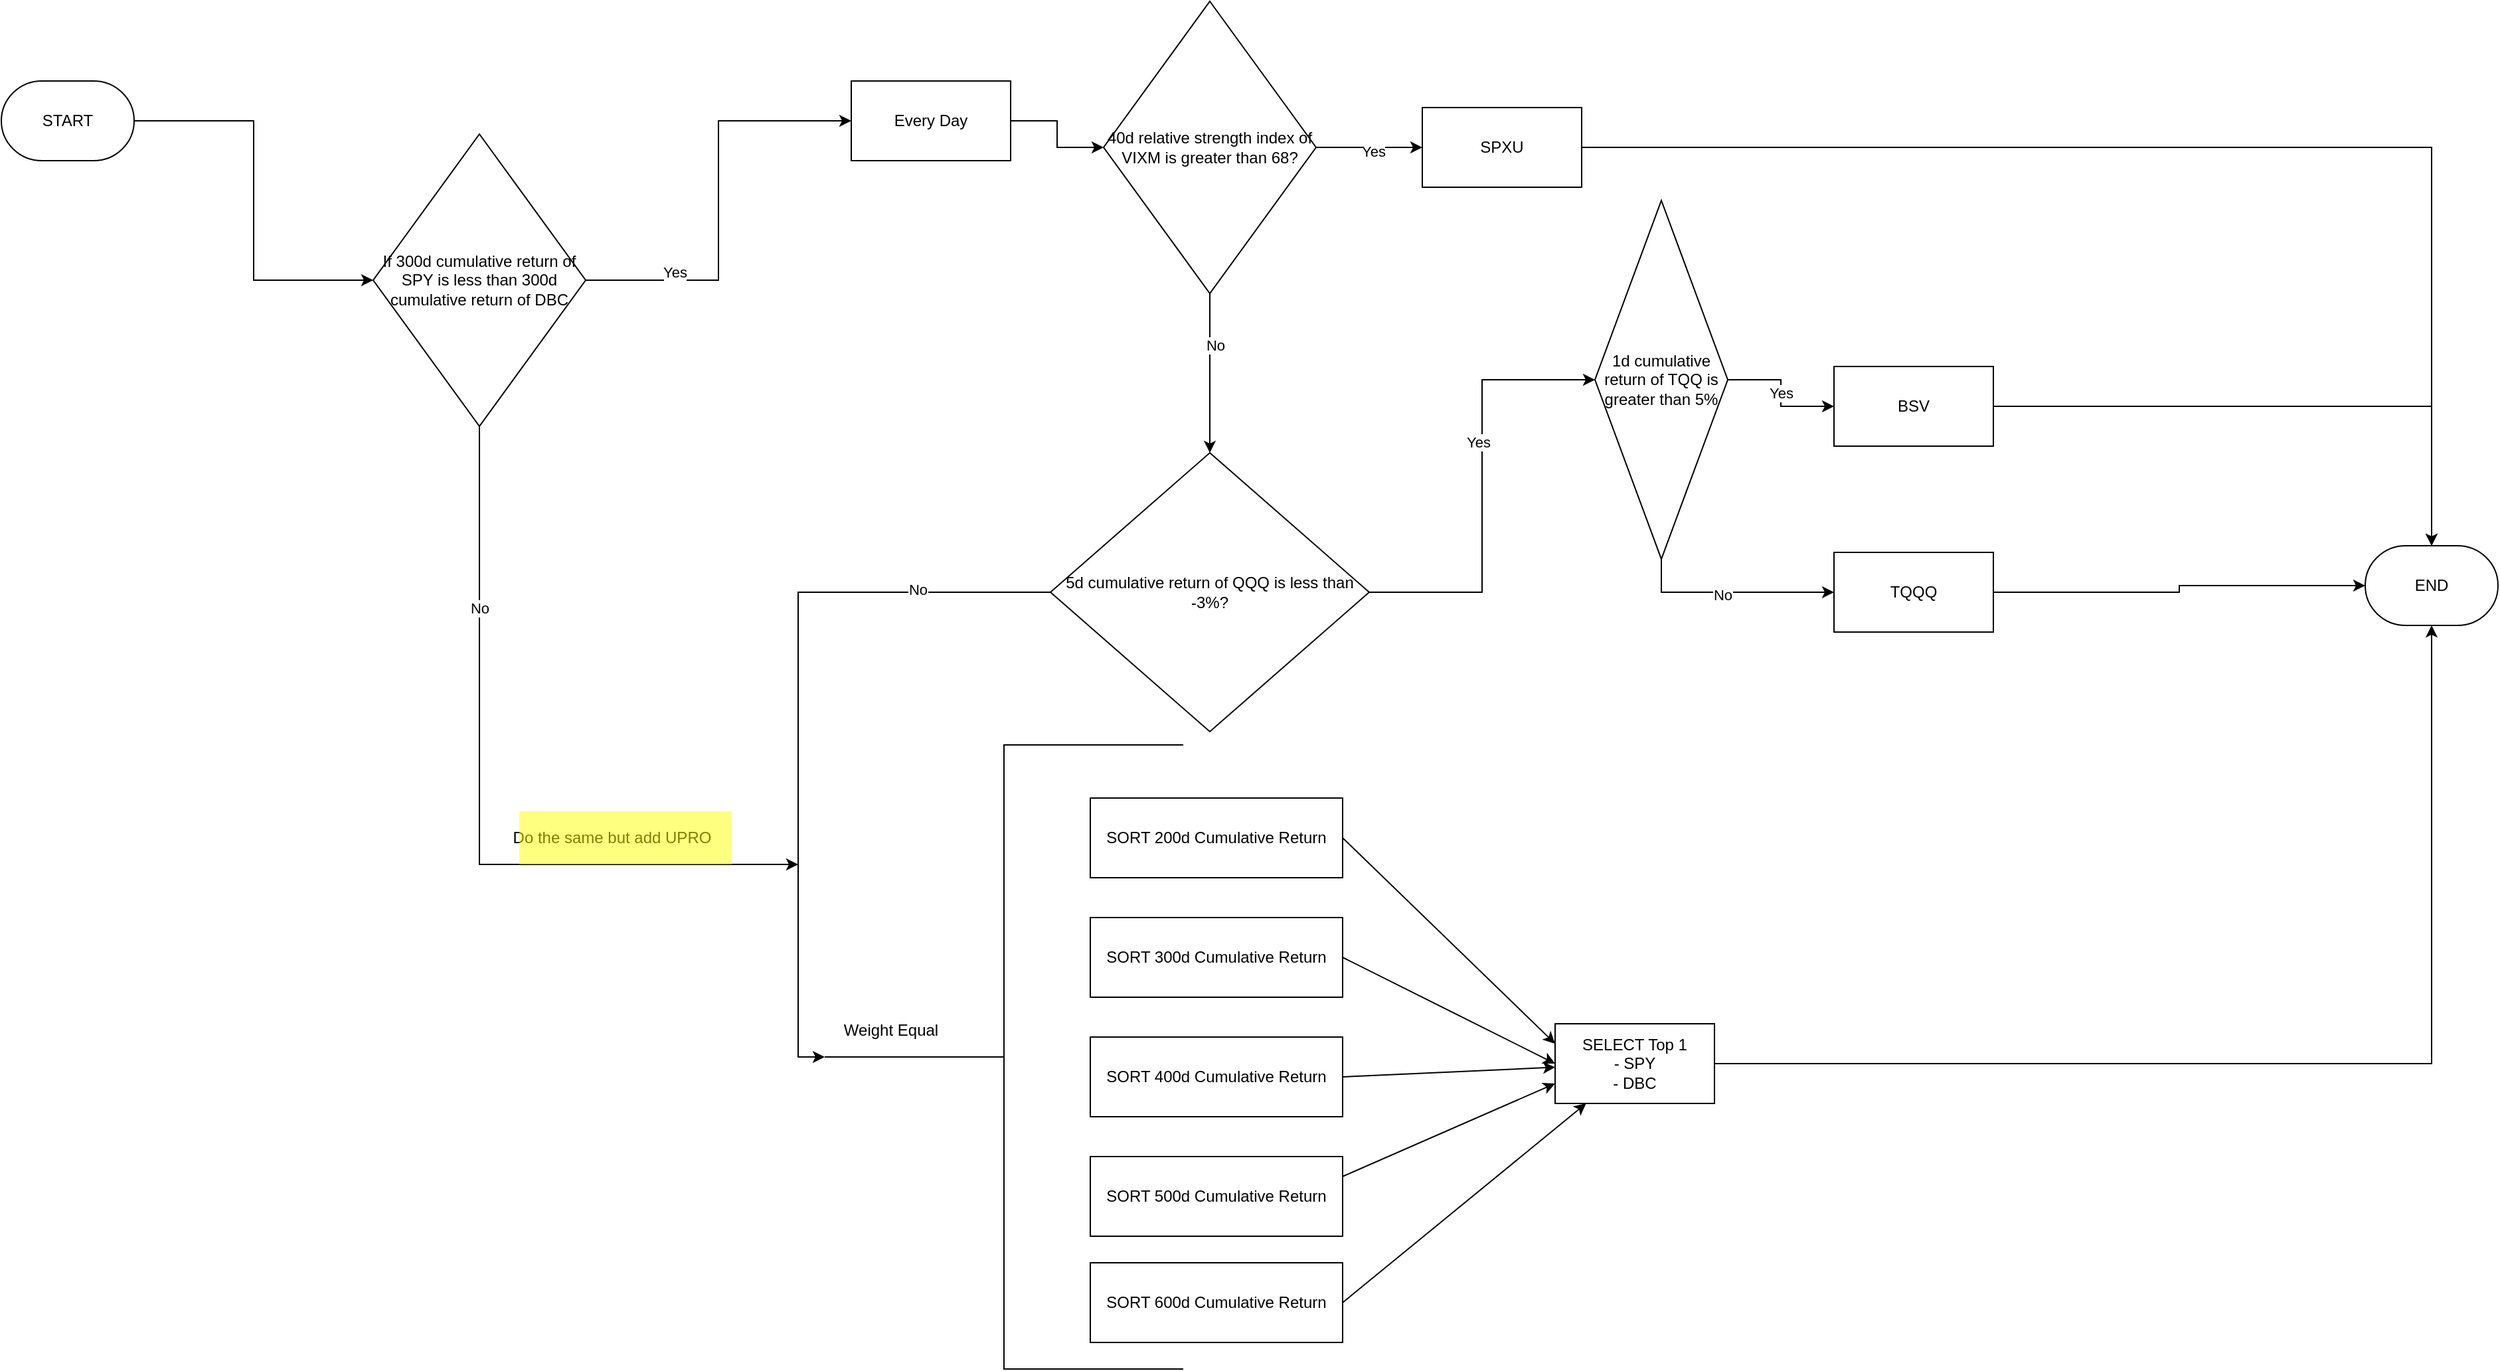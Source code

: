 <mxfile version="20.0.2" type="device" pages="2"><diagram id="fLH_IpeC83MLsAaL1j7f" name="Buy the Dips 3"><mxGraphModel dx="2427" dy="1030" grid="1" gridSize="10" guides="1" tooltips="1" connect="1" arrows="1" fold="1" page="1" pageScale="1" pageWidth="850" pageHeight="1100" math="0" shadow="0"><root><mxCell id="0"/><mxCell id="1" parent="0"/><mxCell id="MIsoDJ6xEyVAMAtbg_kS-3" style="edgeStyle=orthogonalEdgeStyle;rounded=0;orthogonalLoop=1;jettySize=auto;html=1;entryX=0;entryY=0.5;entryDx=0;entryDy=0;" parent="1" source="MIsoDJ6xEyVAMAtbg_kS-1" target="MIsoDJ6xEyVAMAtbg_kS-2" edge="1"><mxGeometry relative="1" as="geometry"/></mxCell><mxCell id="MIsoDJ6xEyVAMAtbg_kS-4" value="Yes" style="edgeLabel;html=1;align=center;verticalAlign=middle;resizable=0;points=[];" parent="MIsoDJ6xEyVAMAtbg_kS-3" vertex="1" connectable="0"><mxGeometry x="0.075" y="-3" relative="1" as="geometry"><mxPoint as="offset"/></mxGeometry></mxCell><mxCell id="MIsoDJ6xEyVAMAtbg_kS-6" style="edgeStyle=orthogonalEdgeStyle;rounded=0;orthogonalLoop=1;jettySize=auto;html=1;entryX=0.5;entryY=0;entryDx=0;entryDy=0;" parent="1" source="MIsoDJ6xEyVAMAtbg_kS-1" target="MIsoDJ6xEyVAMAtbg_kS-5" edge="1"><mxGeometry relative="1" as="geometry"/></mxCell><mxCell id="MIsoDJ6xEyVAMAtbg_kS-7" value="No" style="edgeLabel;html=1;align=center;verticalAlign=middle;resizable=0;points=[];" parent="MIsoDJ6xEyVAMAtbg_kS-6" vertex="1" connectable="0"><mxGeometry x="-0.35" y="4" relative="1" as="geometry"><mxPoint as="offset"/></mxGeometry></mxCell><mxCell id="MIsoDJ6xEyVAMAtbg_kS-1" value="40d relative strength index of VIXM is greater than 68?" style="rhombus;whiteSpace=wrap;html=1;fillColor=none;" parent="1" vertex="1"><mxGeometry x="20" y="10" width="160" height="220" as="geometry"/></mxCell><mxCell id="MIsoDJ6xEyVAMAtbg_kS-42" style="edgeStyle=orthogonalEdgeStyle;rounded=0;orthogonalLoop=1;jettySize=auto;html=1;" parent="1" source="MIsoDJ6xEyVAMAtbg_kS-2" target="MIsoDJ6xEyVAMAtbg_kS-38" edge="1"><mxGeometry relative="1" as="geometry"/></mxCell><mxCell id="MIsoDJ6xEyVAMAtbg_kS-2" value="SPXU" style="rounded=0;whiteSpace=wrap;html=1;fillColor=none;" parent="1" vertex="1"><mxGeometry x="260" y="90" width="120" height="60" as="geometry"/></mxCell><mxCell id="MIsoDJ6xEyVAMAtbg_kS-9" style="edgeStyle=orthogonalEdgeStyle;rounded=0;orthogonalLoop=1;jettySize=auto;html=1;entryX=0;entryY=0.5;entryDx=0;entryDy=0;" parent="1" source="MIsoDJ6xEyVAMAtbg_kS-5" target="MIsoDJ6xEyVAMAtbg_kS-8" edge="1"><mxGeometry relative="1" as="geometry"/></mxCell><mxCell id="MIsoDJ6xEyVAMAtbg_kS-10" value="Yes" style="edgeLabel;html=1;align=center;verticalAlign=middle;resizable=0;points=[];" parent="MIsoDJ6xEyVAMAtbg_kS-9" vertex="1" connectable="0"><mxGeometry x="0.205" y="3" relative="1" as="geometry"><mxPoint y="1" as="offset"/></mxGeometry></mxCell><mxCell id="MIsoDJ6xEyVAMAtbg_kS-32" style="edgeStyle=orthogonalEdgeStyle;rounded=0;orthogonalLoop=1;jettySize=auto;html=1;entryX=0;entryY=0.5;entryDx=0;entryDy=0;entryPerimeter=0;exitX=0;exitY=0.5;exitDx=0;exitDy=0;" parent="1" source="MIsoDJ6xEyVAMAtbg_kS-5" target="MIsoDJ6xEyVAMAtbg_kS-30" edge="1"><mxGeometry relative="1" as="geometry"/></mxCell><mxCell id="MIsoDJ6xEyVAMAtbg_kS-33" value="No" style="edgeLabel;html=1;align=center;verticalAlign=middle;resizable=0;points=[];" parent="MIsoDJ6xEyVAMAtbg_kS-32" vertex="1" connectable="0"><mxGeometry x="-0.643" y="-2" relative="1" as="geometry"><mxPoint as="offset"/></mxGeometry></mxCell><mxCell id="MIsoDJ6xEyVAMAtbg_kS-5" value="5d cumulative return of QQQ is less than -3%?" style="rhombus;whiteSpace=wrap;html=1;fillColor=none;" parent="1" vertex="1"><mxGeometry x="-20" y="350" width="240" height="210" as="geometry"/></mxCell><mxCell id="MIsoDJ6xEyVAMAtbg_kS-12" value="Yes" style="edgeStyle=orthogonalEdgeStyle;rounded=0;orthogonalLoop=1;jettySize=auto;html=1;entryX=0;entryY=0.5;entryDx=0;entryDy=0;" parent="1" source="MIsoDJ6xEyVAMAtbg_kS-8" target="MIsoDJ6xEyVAMAtbg_kS-11" edge="1"><mxGeometry relative="1" as="geometry"/></mxCell><mxCell id="MIsoDJ6xEyVAMAtbg_kS-14" style="edgeStyle=orthogonalEdgeStyle;rounded=0;orthogonalLoop=1;jettySize=auto;html=1;" parent="1" source="MIsoDJ6xEyVAMAtbg_kS-8" target="MIsoDJ6xEyVAMAtbg_kS-13" edge="1"><mxGeometry relative="1" as="geometry"><Array as="points"><mxPoint x="440" y="455"/></Array></mxGeometry></mxCell><mxCell id="MIsoDJ6xEyVAMAtbg_kS-15" value="No" style="edgeLabel;html=1;align=center;verticalAlign=middle;resizable=0;points=[];" parent="MIsoDJ6xEyVAMAtbg_kS-14" vertex="1" connectable="0"><mxGeometry x="-0.088" y="-1" relative="1" as="geometry"><mxPoint y="1" as="offset"/></mxGeometry></mxCell><mxCell id="MIsoDJ6xEyVAMAtbg_kS-8" value="1d cumulative return of TQQ is greater than 5%" style="rhombus;whiteSpace=wrap;html=1;fillColor=none;" parent="1" vertex="1"><mxGeometry x="390" y="160" width="100" height="270" as="geometry"/></mxCell><mxCell id="MIsoDJ6xEyVAMAtbg_kS-39" style="edgeStyle=orthogonalEdgeStyle;rounded=0;orthogonalLoop=1;jettySize=auto;html=1;" parent="1" source="MIsoDJ6xEyVAMAtbg_kS-11" target="MIsoDJ6xEyVAMAtbg_kS-38" edge="1"><mxGeometry relative="1" as="geometry"/></mxCell><mxCell id="MIsoDJ6xEyVAMAtbg_kS-11" value="BSV" style="rounded=0;whiteSpace=wrap;html=1;fillColor=none;" parent="1" vertex="1"><mxGeometry x="570" y="285" width="120" height="60" as="geometry"/></mxCell><mxCell id="MIsoDJ6xEyVAMAtbg_kS-40" style="edgeStyle=orthogonalEdgeStyle;rounded=0;orthogonalLoop=1;jettySize=auto;html=1;" parent="1" source="MIsoDJ6xEyVAMAtbg_kS-13" target="MIsoDJ6xEyVAMAtbg_kS-38" edge="1"><mxGeometry relative="1" as="geometry"/></mxCell><mxCell id="MIsoDJ6xEyVAMAtbg_kS-13" value="TQQQ" style="rounded=0;whiteSpace=wrap;html=1;fillColor=none;" parent="1" vertex="1"><mxGeometry x="570" y="425" width="120" height="60" as="geometry"/></mxCell><mxCell id="MIsoDJ6xEyVAMAtbg_kS-25" style="rounded=0;orthogonalLoop=1;jettySize=auto;html=1;entryX=0;entryY=0.25;entryDx=0;entryDy=0;exitX=1;exitY=0.5;exitDx=0;exitDy=0;" parent="1" source="MIsoDJ6xEyVAMAtbg_kS-18" target="MIsoDJ6xEyVAMAtbg_kS-24" edge="1"><mxGeometry relative="1" as="geometry"/></mxCell><mxCell id="MIsoDJ6xEyVAMAtbg_kS-18" value="SORT 200d Cumulative Return" style="rounded=0;whiteSpace=wrap;html=1;fillColor=none;" parent="1" vertex="1"><mxGeometry x="10" y="610" width="190" height="60" as="geometry"/></mxCell><mxCell id="MIsoDJ6xEyVAMAtbg_kS-26" style="edgeStyle=none;rounded=0;orthogonalLoop=1;jettySize=auto;html=1;entryX=0;entryY=0.5;entryDx=0;entryDy=0;exitX=1;exitY=0.5;exitDx=0;exitDy=0;" parent="1" source="MIsoDJ6xEyVAMAtbg_kS-19" target="MIsoDJ6xEyVAMAtbg_kS-24" edge="1"><mxGeometry relative="1" as="geometry"/></mxCell><mxCell id="MIsoDJ6xEyVAMAtbg_kS-19" value="SORT 300d Cumulative Return" style="rounded=0;whiteSpace=wrap;html=1;fillColor=none;" parent="1" vertex="1"><mxGeometry x="10" y="700" width="190" height="60" as="geometry"/></mxCell><mxCell id="MIsoDJ6xEyVAMAtbg_kS-27" style="edgeStyle=none;rounded=0;orthogonalLoop=1;jettySize=auto;html=1;exitX=1;exitY=0.5;exitDx=0;exitDy=0;" parent="1" source="MIsoDJ6xEyVAMAtbg_kS-20" target="MIsoDJ6xEyVAMAtbg_kS-24" edge="1"><mxGeometry relative="1" as="geometry"/></mxCell><mxCell id="MIsoDJ6xEyVAMAtbg_kS-20" value="SORT 400d Cumulative Return" style="rounded=0;whiteSpace=wrap;html=1;fillColor=none;" parent="1" vertex="1"><mxGeometry x="10" y="790" width="190" height="60" as="geometry"/></mxCell><mxCell id="MIsoDJ6xEyVAMAtbg_kS-28" style="edgeStyle=none;rounded=0;orthogonalLoop=1;jettySize=auto;html=1;entryX=0;entryY=0.75;entryDx=0;entryDy=0;exitX=1;exitY=0.25;exitDx=0;exitDy=0;" parent="1" source="MIsoDJ6xEyVAMAtbg_kS-21" target="MIsoDJ6xEyVAMAtbg_kS-24" edge="1"><mxGeometry relative="1" as="geometry"/></mxCell><mxCell id="MIsoDJ6xEyVAMAtbg_kS-21" value="SORT 500d Cumulative Return" style="rounded=0;whiteSpace=wrap;html=1;fillColor=none;" parent="1" vertex="1"><mxGeometry x="10" y="880" width="190" height="60" as="geometry"/></mxCell><mxCell id="MIsoDJ6xEyVAMAtbg_kS-29" style="edgeStyle=none;rounded=0;orthogonalLoop=1;jettySize=auto;html=1;exitX=1;exitY=0.5;exitDx=0;exitDy=0;" parent="1" source="MIsoDJ6xEyVAMAtbg_kS-22" target="MIsoDJ6xEyVAMAtbg_kS-24" edge="1"><mxGeometry relative="1" as="geometry"/></mxCell><mxCell id="MIsoDJ6xEyVAMAtbg_kS-22" value="SORT 600d Cumulative Return" style="rounded=0;whiteSpace=wrap;html=1;fillColor=none;" parent="1" vertex="1"><mxGeometry x="10" y="960" width="190" height="60" as="geometry"/></mxCell><mxCell id="MIsoDJ6xEyVAMAtbg_kS-23" style="edgeStyle=orthogonalEdgeStyle;rounded=0;orthogonalLoop=1;jettySize=auto;html=1;exitX=0.5;exitY=1;exitDx=0;exitDy=0;" parent="1" source="MIsoDJ6xEyVAMAtbg_kS-19" target="MIsoDJ6xEyVAMAtbg_kS-19" edge="1"><mxGeometry relative="1" as="geometry"/></mxCell><mxCell id="MIsoDJ6xEyVAMAtbg_kS-41" style="edgeStyle=orthogonalEdgeStyle;rounded=0;orthogonalLoop=1;jettySize=auto;html=1;entryX=0.5;entryY=1;entryDx=0;entryDy=0;entryPerimeter=0;" parent="1" source="MIsoDJ6xEyVAMAtbg_kS-24" target="MIsoDJ6xEyVAMAtbg_kS-38" edge="1"><mxGeometry relative="1" as="geometry"/></mxCell><mxCell id="MIsoDJ6xEyVAMAtbg_kS-24" value="SELECT Top 1&lt;br&gt;- SPY&lt;br&gt;- DBC" style="rounded=0;whiteSpace=wrap;html=1;" parent="1" vertex="1"><mxGeometry x="360" y="780" width="120" height="60" as="geometry"/></mxCell><mxCell id="MIsoDJ6xEyVAMAtbg_kS-30" value="" style="strokeWidth=1;html=1;shape=mxgraph.flowchart.annotation_2;align=left;labelPosition=right;pointerEvents=1;" parent="1" vertex="1"><mxGeometry x="-190" y="570" width="270" height="470" as="geometry"/></mxCell><mxCell id="MIsoDJ6xEyVAMAtbg_kS-31" value="Weight Equal" style="text;html=1;strokeColor=none;fillColor=none;align=center;verticalAlign=middle;whiteSpace=wrap;rounded=0;" parent="1" vertex="1"><mxGeometry x="-200" y="770" width="120" height="30" as="geometry"/></mxCell><mxCell id="MIsoDJ6xEyVAMAtbg_kS-36" style="edgeStyle=orthogonalEdgeStyle;rounded=0;orthogonalLoop=1;jettySize=auto;html=1;entryX=0;entryY=0.5;entryDx=0;entryDy=0;" parent="1" source="MIsoDJ6xEyVAMAtbg_kS-34" target="sWdHcABxAZ0wDaHhkuQk-1" edge="1"><mxGeometry relative="1" as="geometry"/></mxCell><mxCell id="MIsoDJ6xEyVAMAtbg_kS-34" value="START" style="strokeWidth=1;html=1;shape=mxgraph.flowchart.terminator;whiteSpace=wrap;fillColor=none;" parent="1" vertex="1"><mxGeometry x="-810" y="70" width="100" height="60" as="geometry"/></mxCell><mxCell id="MIsoDJ6xEyVAMAtbg_kS-37" style="edgeStyle=orthogonalEdgeStyle;rounded=0;orthogonalLoop=1;jettySize=auto;html=1;entryX=0;entryY=0.5;entryDx=0;entryDy=0;" parent="1" source="MIsoDJ6xEyVAMAtbg_kS-35" target="MIsoDJ6xEyVAMAtbg_kS-1" edge="1"><mxGeometry relative="1" as="geometry"/></mxCell><mxCell id="MIsoDJ6xEyVAMAtbg_kS-35" value="Every Day" style="rounded=0;whiteSpace=wrap;html=1;fillColor=none;" parent="1" vertex="1"><mxGeometry x="-170" y="70" width="120" height="60" as="geometry"/></mxCell><mxCell id="MIsoDJ6xEyVAMAtbg_kS-38" value="END" style="strokeWidth=1;html=1;shape=mxgraph.flowchart.terminator;whiteSpace=wrap;fillColor=none;" parent="1" vertex="1"><mxGeometry x="970" y="420" width="100" height="60" as="geometry"/></mxCell><mxCell id="sWdHcABxAZ0wDaHhkuQk-2" style="edgeStyle=orthogonalEdgeStyle;rounded=0;orthogonalLoop=1;jettySize=auto;html=1;entryX=0;entryY=0.5;entryDx=0;entryDy=0;" edge="1" parent="1" source="sWdHcABxAZ0wDaHhkuQk-1" target="MIsoDJ6xEyVAMAtbg_kS-35"><mxGeometry relative="1" as="geometry"/></mxCell><mxCell id="sWdHcABxAZ0wDaHhkuQk-3" value="Yes" style="edgeLabel;html=1;align=center;verticalAlign=middle;resizable=0;points=[];" vertex="1" connectable="0" parent="sWdHcABxAZ0wDaHhkuQk-2"><mxGeometry x="-0.585" y="6" relative="1" as="geometry"><mxPoint as="offset"/></mxGeometry></mxCell><mxCell id="sWdHcABxAZ0wDaHhkuQk-4" style="edgeStyle=orthogonalEdgeStyle;rounded=0;orthogonalLoop=1;jettySize=auto;html=1;" edge="1" parent="1" source="sWdHcABxAZ0wDaHhkuQk-1"><mxGeometry relative="1" as="geometry"><mxPoint x="-210" y="660" as="targetPoint"/><Array as="points"><mxPoint x="-450" y="660"/></Array></mxGeometry></mxCell><mxCell id="sWdHcABxAZ0wDaHhkuQk-5" value="No" style="edgeLabel;html=1;align=center;verticalAlign=middle;resizable=0;points=[];" vertex="1" connectable="0" parent="sWdHcABxAZ0wDaHhkuQk-4"><mxGeometry x="-0.517" relative="1" as="geometry"><mxPoint y="-1" as="offset"/></mxGeometry></mxCell><mxCell id="sWdHcABxAZ0wDaHhkuQk-1" value="If 300d cumulative return of SPY is less than 300d cumulative return of DBC" style="rhombus;whiteSpace=wrap;html=1;fillColor=none;" vertex="1" parent="1"><mxGeometry x="-530" y="110" width="160" height="220" as="geometry"/></mxCell><mxCell id="sWdHcABxAZ0wDaHhkuQk-6" value="Do the same but add UPRO" style="text;html=1;strokeColor=none;fillColor=none;align=center;verticalAlign=middle;whiteSpace=wrap;rounded=0;" vertex="1" parent="1"><mxGeometry x="-440" y="580" width="180" height="120" as="geometry"/></mxCell><mxCell id="6zzr8ypFkpHaJGMYU974-1" value="" style="rounded=0;whiteSpace=wrap;html=1;fillColor=#FFFF00;strokeColor=none;opacity=50;" vertex="1" parent="1"><mxGeometry x="-420" y="620" width="160" height="40" as="geometry"/></mxCell></root></mxGraphModel></diagram><diagram id="NofNBrQUCaQU_xPyWA1D" name="SPY vs RSA"><mxGraphModel dx="946" dy="618" grid="1" gridSize="10" guides="1" tooltips="1" connect="1" arrows="1" fold="1" page="1" pageScale="1" pageWidth="1100" pageHeight="850" math="0" shadow="0"><root><mxCell id="0"/><mxCell id="1" parent="0"/><mxCell id="4htWZJLojy4pZPHyvn6e-1" style="edgeStyle=orthogonalEdgeStyle;rounded=0;orthogonalLoop=1;jettySize=auto;html=1;fontFamily=Helvetica;fontSize=12;fontColor=default;" edge="1" parent="1" source="dP0hlPypv_dCZE4Om-dn-1" target="qQ6N2im4ny52Vxt1u-DH-2"><mxGeometry relative="1" as="geometry"/></mxCell><mxCell id="dP0hlPypv_dCZE4Om-dn-1" value="START" style="strokeWidth=1;html=1;shape=mxgraph.flowchart.terminator;whiteSpace=wrap;fillColor=none;" vertex="1" parent="1"><mxGeometry x="20" y="45" width="100" height="60" as="geometry"/></mxCell><mxCell id="4htWZJLojy4pZPHyvn6e-3" style="edgeStyle=orthogonalEdgeStyle;rounded=0;orthogonalLoop=1;jettySize=auto;html=1;fontFamily=Helvetica;fontSize=12;fontColor=default;" edge="1" parent="1" source="qQ6N2im4ny52Vxt1u-DH-2"><mxGeometry relative="1" as="geometry"><mxPoint x="520" y="85" as="targetPoint"/></mxGeometry></mxCell><mxCell id="qQ6N2im4ny52Vxt1u-DH-2" value="10d relative strength index of UVXY is greater than 65" style="rhombus;whiteSpace=wrap;html=1;fontFamily=Helvetica;fontSize=12;fontColor=default;strokeColor=default;fillColor=none;" vertex="1" parent="1"><mxGeometry x="240" y="10" width="170" height="150" as="geometry"/></mxCell><mxCell id="4htWZJLojy4pZPHyvn6e-5" value="Black swan catcher" style="verticalLabelPosition=middle;verticalAlign=middle;html=1;shape=process;whiteSpace=wrap;rounded=1;size=0.14;arcSize=6;fontFamily=Helvetica;fontSize=12;fontColor=default;labelPosition=center;align=center;fillColor=none;" vertex="1" parent="1"><mxGeometry x="520" y="30" width="150" height="110" as="geometry"/></mxCell></root></mxGraphModel></diagram></mxfile>